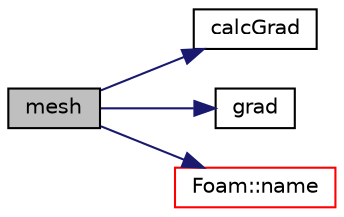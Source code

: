 digraph "mesh"
{
  bgcolor="transparent";
  edge [fontname="Helvetica",fontsize="10",labelfontname="Helvetica",labelfontsize="10"];
  node [fontname="Helvetica",fontsize="10",shape=record];
  rankdir="LR";
  Node1 [label="mesh",height=0.2,width=0.4,color="black", fillcolor="grey75", style="filled", fontcolor="black"];
  Node1 -> Node2 [color="midnightblue",fontsize="10",style="solid",fontname="Helvetica"];
  Node2 [label="calcGrad",height=0.2,width=0.4,color="black",URL="$a00960.html#aa1de4cb4391b10e06e2cdd4a4294c0e5",tooltip="Calculate and return the grad of the given field. "];
  Node1 -> Node3 [color="midnightblue",fontsize="10",style="solid",fontname="Helvetica"];
  Node3 [label="grad",height=0.2,width=0.4,color="black",URL="$a00960.html#ab2dac3053c55ee02300754441781bfff",tooltip="Calculate and return the grad of the given field. "];
  Node1 -> Node4 [color="midnightblue",fontsize="10",style="solid",fontname="Helvetica"];
  Node4 [label="Foam::name",height=0.2,width=0.4,color="red",URL="$a10909.html#adcb0df2bd4953cb6bb390272d8263c3a",tooltip="Return a string representation of a complex. "];
}
